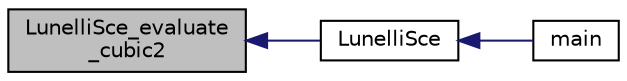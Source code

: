 digraph "LunelliSce_evaluate_cubic2"
{
  edge [fontname="Helvetica",fontsize="10",labelfontname="Helvetica",labelfontsize="10"];
  node [fontname="Helvetica",fontsize="10",shape=record];
  rankdir="LR";
  Node6159 [label="LunelliSce_evaluate\l_cubic2",height=0.2,width=0.4,color="black", fillcolor="grey75", style="filled", fontcolor="black"];
  Node6159 -> Node6160 [dir="back",color="midnightblue",fontsize="10",style="solid",fontname="Helvetica"];
  Node6160 [label="LunelliSce",height=0.2,width=0.4,color="black", fillcolor="white", style="filled",URL="$d4/de8/conic_8_c.html#aff3f16a42ec8b9efa78fc209b8ab5452"];
  Node6160 -> Node6161 [dir="back",color="midnightblue",fontsize="10",style="solid",fontname="Helvetica"];
  Node6161 [label="main",height=0.2,width=0.4,color="black", fillcolor="white", style="filled",URL="$db/d67/test__hyperoval_8_c.html#a3c04138a5bfe5d72780bb7e82a18e627"];
}
